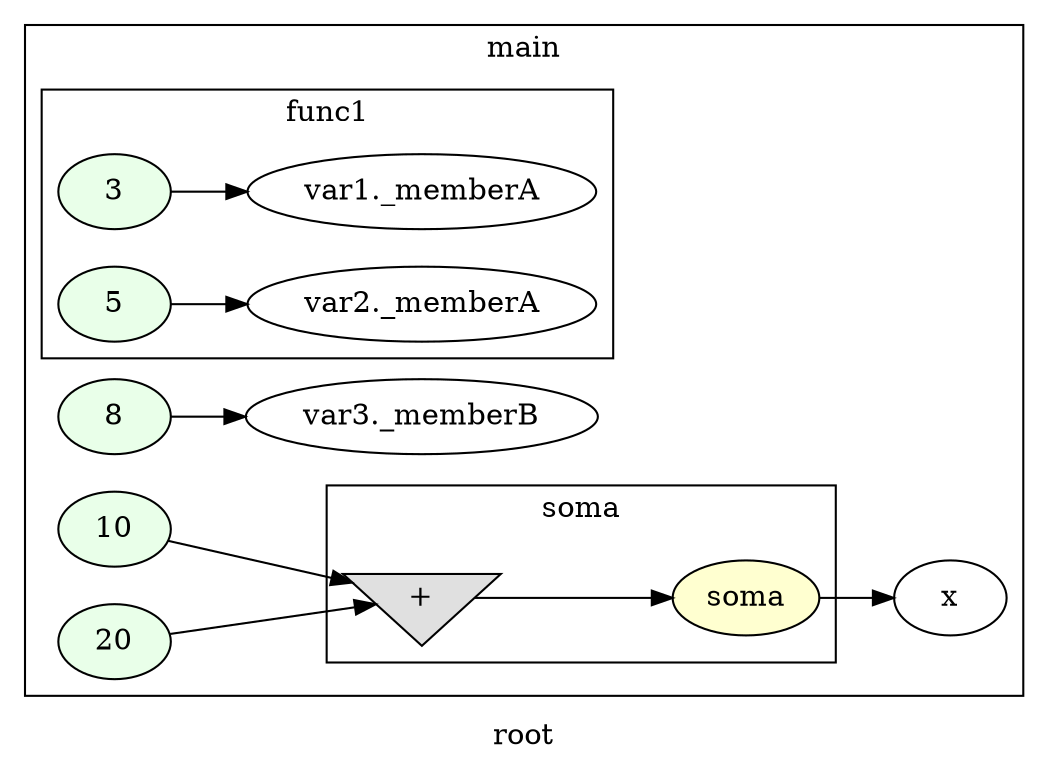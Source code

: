 digraph G
{
rankdir=LR;
label = "root";
subgraph cluster_1 {
label = "main";
parent = "G";
startinglines = "35_45_45";
	node_000008 [ label = "8", style=filled, fillcolor="#E9FFE9", startinglines=50 ]
	node_000009 [ label = "var3._memberB", startingline=50 ]
	node_000010 [ label = "10", style=filled, fillcolor="#E9FFE9", startinglines=52 ]
	node_000011 [ label = "20", style=filled, fillcolor="#E9FFE9", startinglines=52 ]
	node_000014 [ label = "x", startingline=18 ]
subgraph cluster_2 {
label = "func1";
parent = "cluster_1";
startinglines = "45_45_47";
	node_000002 [ label = "3", style=filled, fillcolor="#E9FFE9", startinglines=26 ]
	node_000003 [ label = "var1._memberA", startingline=26 ]
	node_000005 [ label = "5", style=filled, fillcolor="#E9FFE9", startinglines=29 ]
	node_000006 [ label = "var2._memberA", startingline=29 ]
subgraph cluster_3 {
label = "ClassA::ClassA";
parent = "cluster_2";
startinglines = "45_47_25";
}
subgraph cluster_4 {
label = "ClassA::ClassA";
parent = "cluster_2";
startinglines = "25_26_28";
}
}
subgraph cluster_5 {
label = "ClassB::ClassB";
parent = "cluster_1";
startinglines = "28_29_49";
}
subgraph cluster_6 {
label = "soma";
parent = "cluster_1";
startinglines = "49_50_52";
	node_000012 [ label = "+", shape=invtriangle, style=filled, fillcolor="#E0E0E0", startinglines=18 ]
	node_000013 [ label = "soma", style=filled, fillcolor="#FFFFD0", startinglines=18 ]
}
}
	node_000008 -> node_000009
	node_000010 -> node_000012
	node_000011 -> node_000012
	node_000002 -> node_000003
	node_000005 -> node_000006
	node_000012 -> node_000013
	node_000013 -> node_000014
}
